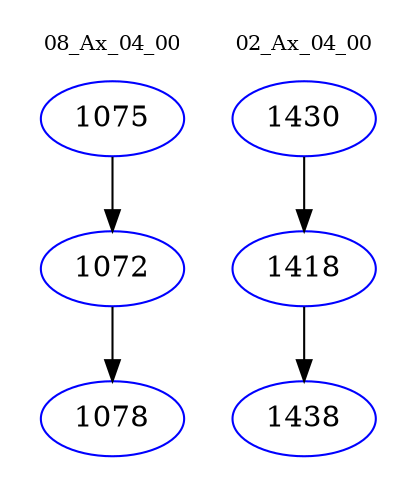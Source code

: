 digraph{
subgraph cluster_0 {
color = white
label = "08_Ax_04_00";
fontsize=10;
T0_1075 [label="1075", color="blue"]
T0_1075 -> T0_1072 [color="black"]
T0_1072 [label="1072", color="blue"]
T0_1072 -> T0_1078 [color="black"]
T0_1078 [label="1078", color="blue"]
}
subgraph cluster_1 {
color = white
label = "02_Ax_04_00";
fontsize=10;
T1_1430 [label="1430", color="blue"]
T1_1430 -> T1_1418 [color="black"]
T1_1418 [label="1418", color="blue"]
T1_1418 -> T1_1438 [color="black"]
T1_1438 [label="1438", color="blue"]
}
}
